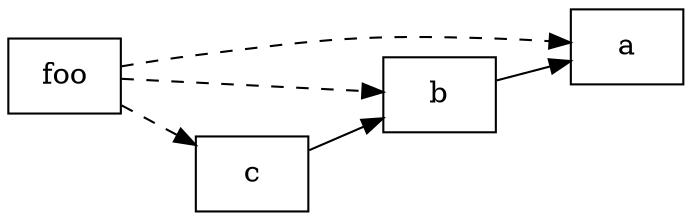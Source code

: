 digraph "projects-graph" {
    graph[rankdir="LR"]
    node [
        shape="record"
    ]
    edge [
        arrowtail="none"
    ]
    "a"[label=<a>]
    "b"[label=<b>]
    "c"[label=<c>]
    "foo"[label=<foo>]
    "b" -> "a" [style=solid,extra="test->test"]
    "c" -> "b" [style=solid,extra="compile->compile;test->test"]
    "foo" -> "a" [style=dashed]
    "foo" -> "b" [style=dashed]
    "foo" -> "c" [style=dashed]
}